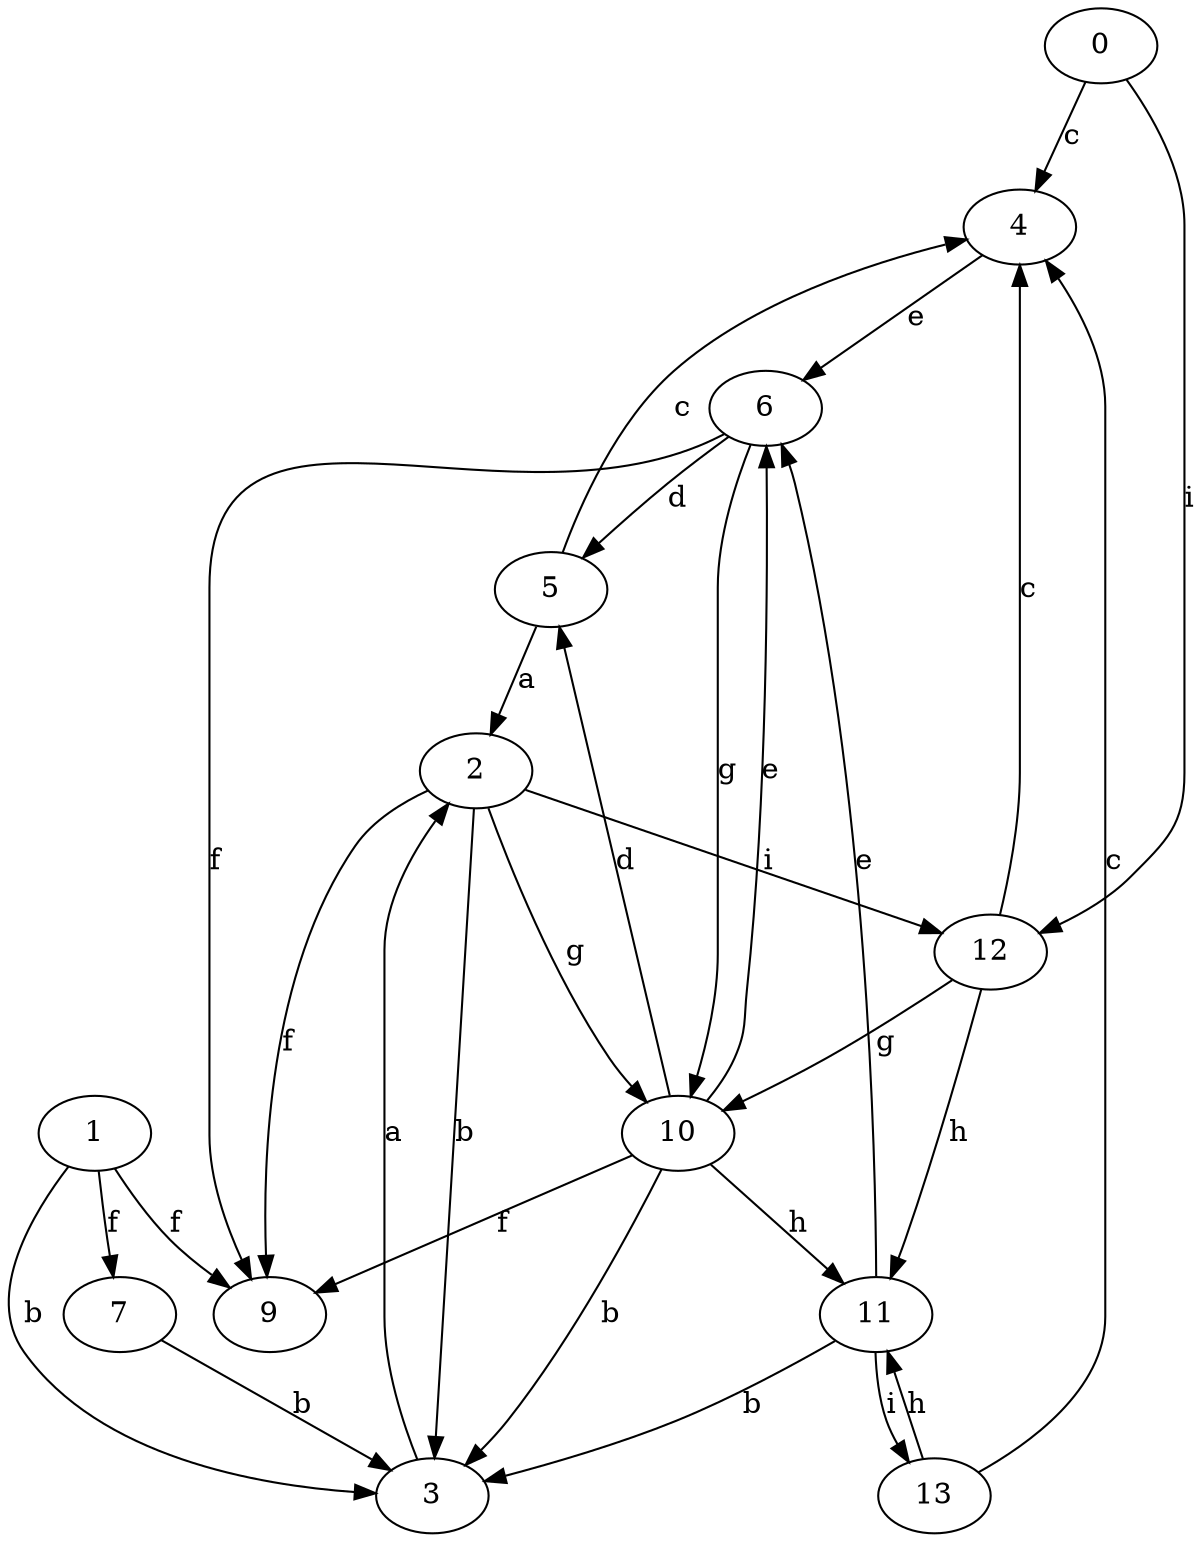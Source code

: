strict digraph  {
0;
1;
2;
3;
4;
5;
6;
7;
9;
10;
11;
12;
13;
0 -> 4  [label=c];
0 -> 12  [label=i];
1 -> 3  [label=b];
1 -> 7  [label=f];
1 -> 9  [label=f];
2 -> 3  [label=b];
2 -> 9  [label=f];
2 -> 10  [label=g];
2 -> 12  [label=i];
3 -> 2  [label=a];
4 -> 6  [label=e];
5 -> 2  [label=a];
5 -> 4  [label=c];
6 -> 5  [label=d];
6 -> 9  [label=f];
6 -> 10  [label=g];
7 -> 3  [label=b];
10 -> 3  [label=b];
10 -> 5  [label=d];
10 -> 6  [label=e];
10 -> 9  [label=f];
10 -> 11  [label=h];
11 -> 3  [label=b];
11 -> 6  [label=e];
11 -> 13  [label=i];
12 -> 4  [label=c];
12 -> 10  [label=g];
12 -> 11  [label=h];
13 -> 4  [label=c];
13 -> 11  [label=h];
}

